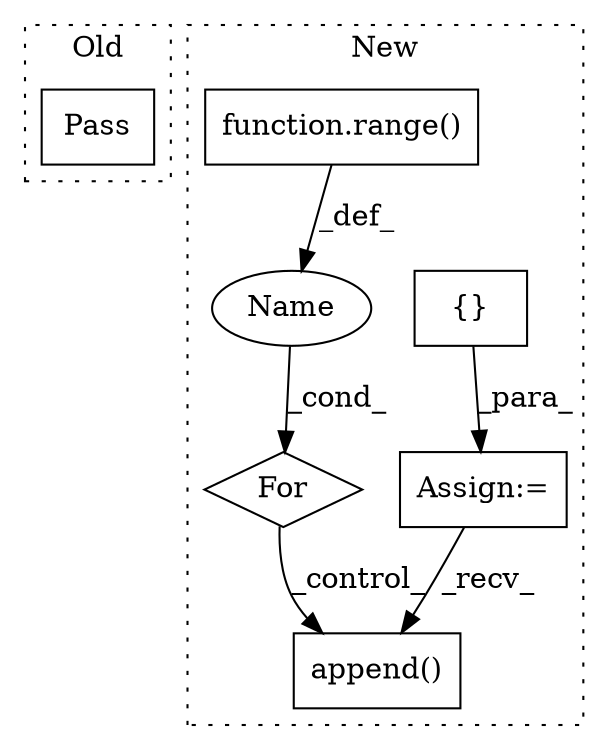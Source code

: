 digraph G {
subgraph cluster0 {
1 [label="Pass" a="62" s="14714" l="4" shape="box"];
label = "Old";
style="dotted";
}
subgraph cluster1 {
2 [label="{}" a="59" s="14795,14795" l="2,1" shape="box"];
3 [label="append()" a="75" s="14949,14977" l="18,1" shape="box"];
4 [label="Assign:=" a="68" s="14792" l="3" shape="box"];
5 [label="function.range()" a="75" s="14901,14930" l="6,1" shape="box"];
6 [label="For" a="107" s="14890,14931" l="4,18" shape="diamond"];
7 [label="Name" a="87" s="14894" l="3" shape="ellipse"];
label = "New";
style="dotted";
}
2 -> 4 [label="_para_"];
4 -> 3 [label="_recv_"];
5 -> 7 [label="_def_"];
6 -> 3 [label="_control_"];
7 -> 6 [label="_cond_"];
}